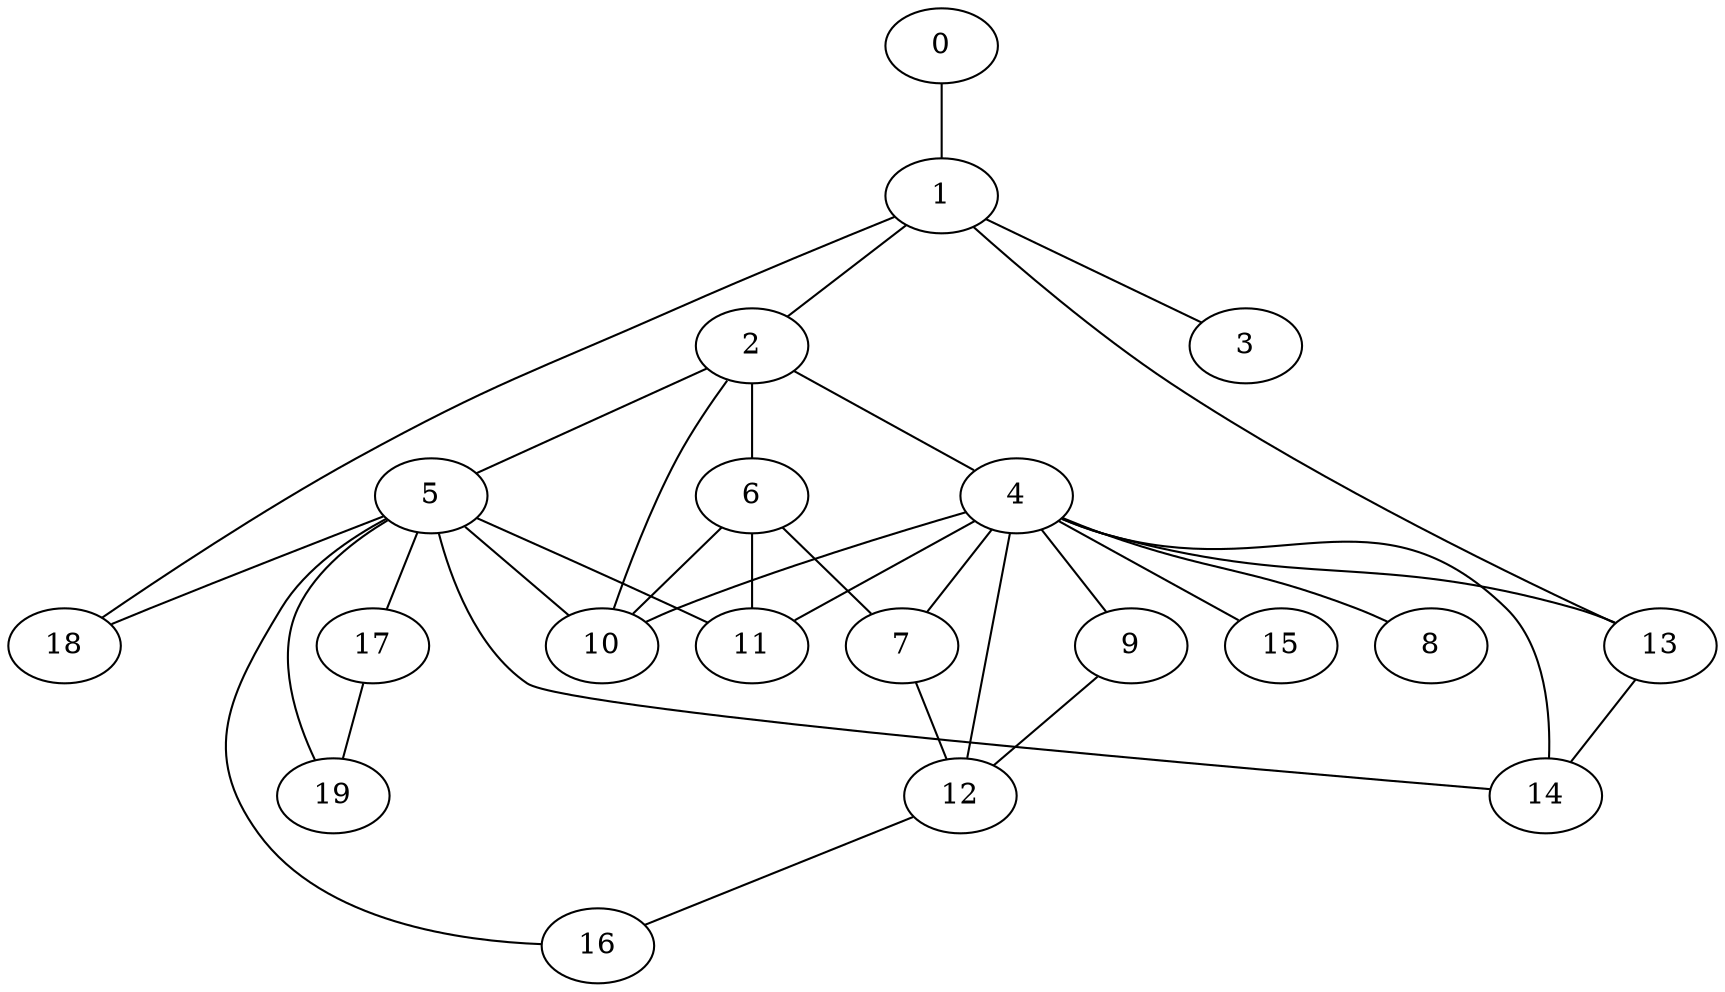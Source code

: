 graph graphname {0--1
1--2
1--3
1--13
1--18
2--4
2--5
2--6
2--10
4--7
4--8
4--9
4--10
4--11
4--12
4--13
4--14
4--15
5--10
5--11
5--14
5--16
5--17
5--18
5--19
6--7
6--10
6--11
7--12
9--12
12--16
13--14
17--19
}